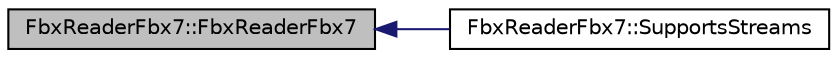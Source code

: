 digraph "FbxReaderFbx7::FbxReaderFbx7"
{
  edge [fontname="Helvetica",fontsize="10",labelfontname="Helvetica",labelfontsize="10"];
  node [fontname="Helvetica",fontsize="10",shape=record];
  rankdir="LR";
  Node1 [label="FbxReaderFbx7::FbxReaderFbx7",height=0.2,width=0.4,color="black", fillcolor="grey75", style="filled", fontcolor="black"];
  Node1 -> Node2 [dir="back",color="midnightblue",fontsize="10",style="solid",fontname="Helvetica"];
  Node2 [label="FbxReaderFbx7::SupportsStreams",height=0.2,width=0.4,color="black", fillcolor="white", style="filled",URL="$class_fbx_reader_fbx7.html#ab6283b540d9ea9141c9338400e1b8455"];
}
